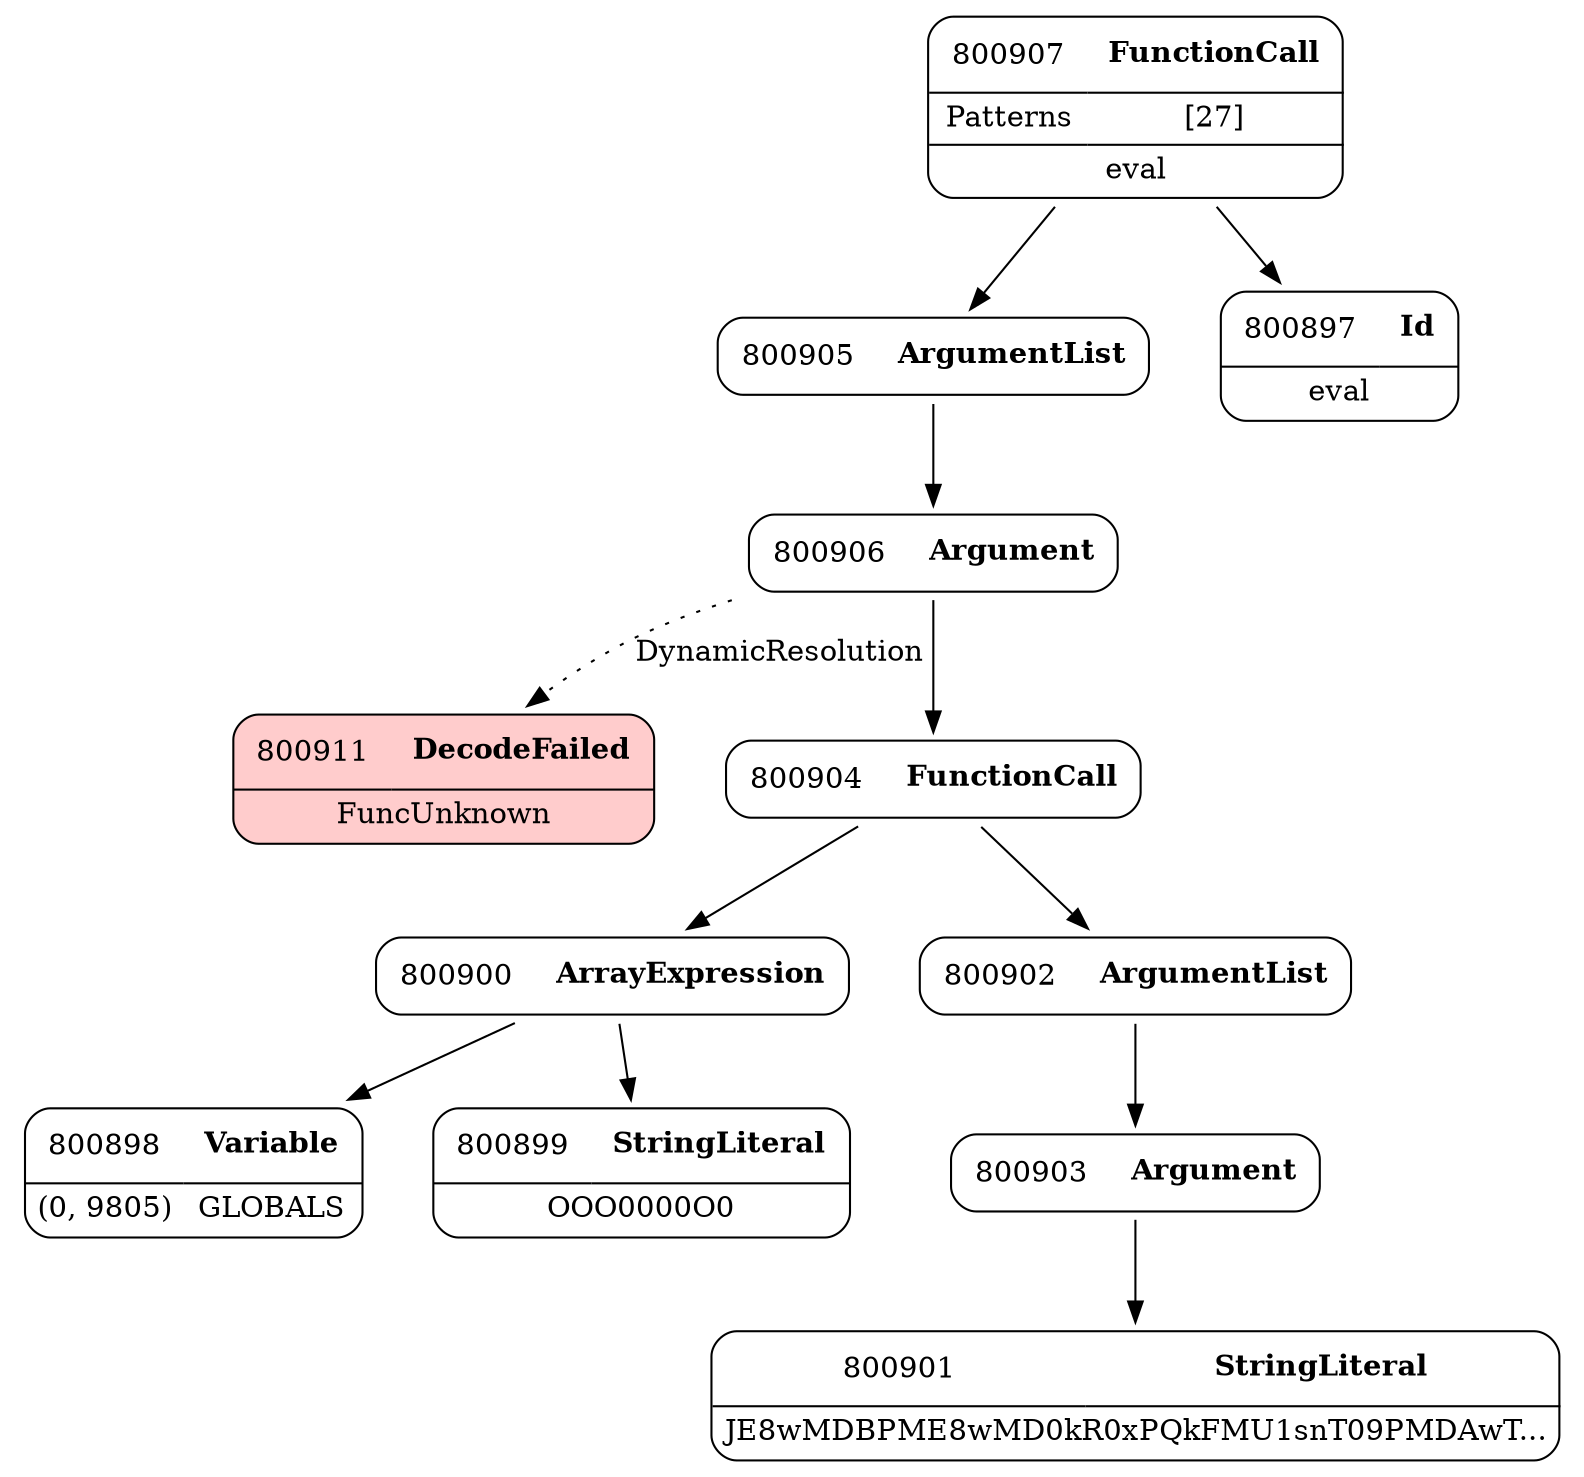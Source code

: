 digraph ast {
node [shape=none];
800911 [label=<<TABLE border='1' cellspacing='0' cellpadding='10' style='rounded' bgcolor='#FFCCCC' ><TR><TD border='0'>800911</TD><TD border='0'><B>DecodeFailed</B></TD></TR><HR/><TR><TD border='0' cellpadding='5' colspan='2'>FuncUnknown</TD></TR></TABLE>>];
800904 [label=<<TABLE border='1' cellspacing='0' cellpadding='10' style='rounded' ><TR><TD border='0'>800904</TD><TD border='0'><B>FunctionCall</B></TD></TR></TABLE>>];
800904 -> 800900 [weight=2];
800904 -> 800902 [weight=2];
800905 [label=<<TABLE border='1' cellspacing='0' cellpadding='10' style='rounded' ><TR><TD border='0'>800905</TD><TD border='0'><B>ArgumentList</B></TD></TR></TABLE>>];
800905 -> 800906 [weight=2];
800906 [label=<<TABLE border='1' cellspacing='0' cellpadding='10' style='rounded' ><TR><TD border='0'>800906</TD><TD border='0'><B>Argument</B></TD></TR></TABLE>>];
800906 -> 800904 [weight=2];
800906 -> 800911 [style=dotted,label=DynamicResolution];
800907 [label=<<TABLE border='1' cellspacing='0' cellpadding='10' style='rounded' ><TR><TD border='0'>800907</TD><TD border='0'><B>FunctionCall</B></TD></TR><HR/><TR><TD border='0' cellpadding='5'>Patterns</TD><TD border='0' cellpadding='5'>[27]</TD></TR><HR/><TR><TD border='0' cellpadding='5' colspan='2'>eval</TD></TR></TABLE>>];
800907 -> 800897 [weight=2];
800907 -> 800905 [weight=2];
800900 [label=<<TABLE border='1' cellspacing='0' cellpadding='10' style='rounded' ><TR><TD border='0'>800900</TD><TD border='0'><B>ArrayExpression</B></TD></TR></TABLE>>];
800900 -> 800898 [weight=2];
800900 -> 800899 [weight=2];
800901 [label=<<TABLE border='1' cellspacing='0' cellpadding='10' style='rounded' ><TR><TD border='0'>800901</TD><TD border='0'><B>StringLiteral</B></TD></TR><HR/><TR><TD border='0' cellpadding='5' colspan='2'>JE8wMDBPME8wMD0kR0xPQkFMU1snT09PMDAwT...</TD></TR></TABLE>>];
800902 [label=<<TABLE border='1' cellspacing='0' cellpadding='10' style='rounded' ><TR><TD border='0'>800902</TD><TD border='0'><B>ArgumentList</B></TD></TR></TABLE>>];
800902 -> 800903 [weight=2];
800903 [label=<<TABLE border='1' cellspacing='0' cellpadding='10' style='rounded' ><TR><TD border='0'>800903</TD><TD border='0'><B>Argument</B></TD></TR></TABLE>>];
800903 -> 800901 [weight=2];
800897 [label=<<TABLE border='1' cellspacing='0' cellpadding='10' style='rounded' ><TR><TD border='0'>800897</TD><TD border='0'><B>Id</B></TD></TR><HR/><TR><TD border='0' cellpadding='5' colspan='2'>eval</TD></TR></TABLE>>];
800898 [label=<<TABLE border='1' cellspacing='0' cellpadding='10' style='rounded' ><TR><TD border='0'>800898</TD><TD border='0'><B>Variable</B></TD></TR><HR/><TR><TD border='0' cellpadding='5'>(0, 9805)</TD><TD border='0' cellpadding='5'>GLOBALS</TD></TR></TABLE>>];
800899 [label=<<TABLE border='1' cellspacing='0' cellpadding='10' style='rounded' ><TR><TD border='0'>800899</TD><TD border='0'><B>StringLiteral</B></TD></TR><HR/><TR><TD border='0' cellpadding='5' colspan='2'>OOO0000O0</TD></TR></TABLE>>];
}
